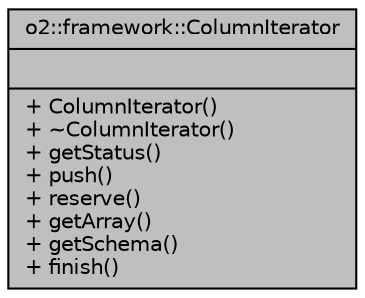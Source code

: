 digraph "o2::framework::ColumnIterator"
{
 // INTERACTIVE_SVG=YES
  bgcolor="transparent";
  edge [fontname="Helvetica",fontsize="10",labelfontname="Helvetica",labelfontsize="10"];
  node [fontname="Helvetica",fontsize="10",shape=record];
  Node1 [label="{o2::framework::ColumnIterator\n||+ ColumnIterator()\l+ ~ColumnIterator()\l+ getStatus()\l+ push()\l+ reserve()\l+ getArray()\l+ getSchema()\l+ finish()\l}",height=0.2,width=0.4,color="black", fillcolor="grey75", style="filled", fontcolor="black"];
}
